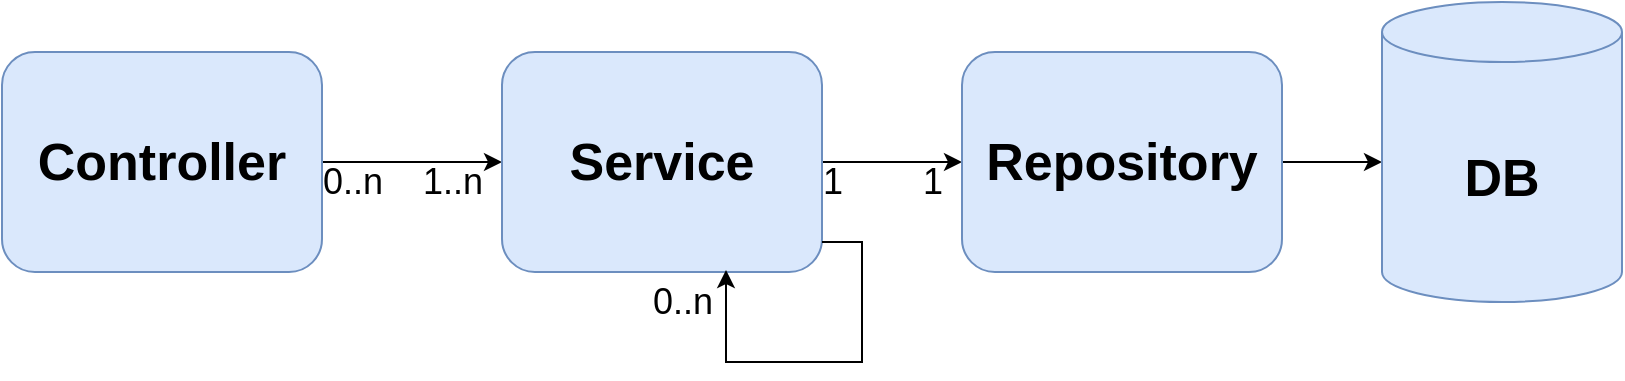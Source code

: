 <mxfile version="14.1.8" type="device"><diagram id="7ECl_tCI1dtWUh7KZi37" name="Page-1"><mxGraphModel dx="1086" dy="966" grid="1" gridSize="10" guides="1" tooltips="1" connect="1" arrows="1" fold="1" page="1" pageScale="1" pageWidth="827" pageHeight="1169" math="0" shadow="0"><root><mxCell id="0"/><mxCell id="1" parent="0"/><mxCell id="uuGXZdYkaEDf6A3hhvEM-5" style="edgeStyle=orthogonalEdgeStyle;rounded=0;orthogonalLoop=1;jettySize=auto;html=1;entryX=0;entryY=0.5;entryDx=0;entryDy=0;" edge="1" parent="1" source="uuGXZdYkaEDf6A3hhvEM-1" target="uuGXZdYkaEDf6A3hhvEM-2"><mxGeometry relative="1" as="geometry"/></mxCell><mxCell id="uuGXZdYkaEDf6A3hhvEM-1" value="Controller" style="rounded=1;whiteSpace=wrap;html=1;fillColor=#dae8fc;strokeColor=#6c8ebf;fontSize=26;fontStyle=1" vertex="1" parent="1"><mxGeometry x="10" y="45" width="160" height="110" as="geometry"/></mxCell><mxCell id="uuGXZdYkaEDf6A3hhvEM-7" style="edgeStyle=orthogonalEdgeStyle;rounded=0;orthogonalLoop=1;jettySize=auto;html=1;" edge="1" parent="1" source="uuGXZdYkaEDf6A3hhvEM-2" target="uuGXZdYkaEDf6A3hhvEM-3"><mxGeometry relative="1" as="geometry"><Array as="points"><mxPoint x="390" y="60"/><mxPoint x="390" y="60"/></Array></mxGeometry></mxCell><mxCell id="uuGXZdYkaEDf6A3hhvEM-2" value="Service" style="rounded=1;whiteSpace=wrap;html=1;fillColor=#dae8fc;strokeColor=#6c8ebf;fontSize=26;fontStyle=1" vertex="1" parent="1"><mxGeometry x="260" y="45" width="160" height="110" as="geometry"/></mxCell><mxCell id="uuGXZdYkaEDf6A3hhvEM-11" style="edgeStyle=orthogonalEdgeStyle;rounded=0;orthogonalLoop=1;jettySize=auto;html=1;" edge="1" parent="1" source="uuGXZdYkaEDf6A3hhvEM-3" target="uuGXZdYkaEDf6A3hhvEM-4"><mxGeometry relative="1" as="geometry"><Array as="points"><mxPoint x="680" y="100"/><mxPoint x="680" y="100"/></Array></mxGeometry></mxCell><mxCell id="uuGXZdYkaEDf6A3hhvEM-3" value="Repository" style="rounded=1;whiteSpace=wrap;html=1;fillColor=#dae8fc;strokeColor=#6c8ebf;fontSize=26;fontStyle=1;" vertex="1" parent="1"><mxGeometry x="490" y="45" width="160" height="110" as="geometry"/></mxCell><mxCell id="uuGXZdYkaEDf6A3hhvEM-4" value="DB" style="shape=cylinder3;whiteSpace=wrap;html=1;boundedLbl=1;backgroundOutline=1;size=15;fillColor=#dae8fc;strokeColor=#6c8ebf;fontSize=26;fontStyle=1" vertex="1" parent="1"><mxGeometry x="700" y="20" width="120" height="150" as="geometry"/></mxCell><mxCell id="uuGXZdYkaEDf6A3hhvEM-6" value="1..n" style="text;html=1;align=center;verticalAlign=middle;resizable=0;points=[];autosize=1;fontSize=18;" vertex="1" parent="1"><mxGeometry x="210" y="95" width="50" height="30" as="geometry"/></mxCell><mxCell id="uuGXZdYkaEDf6A3hhvEM-8" value="1" style="text;html=1;align=center;verticalAlign=middle;resizable=0;points=[];autosize=1;fontSize=18;" vertex="1" parent="1"><mxGeometry x="460" y="95" width="30" height="30" as="geometry"/></mxCell><mxCell id="uuGXZdYkaEDf6A3hhvEM-9" style="edgeStyle=orthogonalEdgeStyle;rounded=0;orthogonalLoop=1;jettySize=auto;html=1;entryX=0.7;entryY=0.991;entryDx=0;entryDy=0;entryPerimeter=0;exitX=1;exitY=0.864;exitDx=0;exitDy=0;exitPerimeter=0;" edge="1" parent="1" source="uuGXZdYkaEDf6A3hhvEM-2" target="uuGXZdYkaEDf6A3hhvEM-2"><mxGeometry relative="1" as="geometry"><mxPoint x="360" y="80" as="sourcePoint"/><Array as="points"><mxPoint x="440" y="140"/><mxPoint x="440" y="200"/><mxPoint x="372" y="200"/></Array></mxGeometry></mxCell><mxCell id="uuGXZdYkaEDf6A3hhvEM-10" value="0..n" style="text;html=1;align=center;verticalAlign=middle;resizable=0;points=[];autosize=1;fontSize=18;" vertex="1" parent="1"><mxGeometry x="325" y="155" width="50" height="30" as="geometry"/></mxCell><mxCell id="uuGXZdYkaEDf6A3hhvEM-14" value="1" style="text;html=1;align=center;verticalAlign=middle;resizable=0;points=[];autosize=1;fontSize=18;" vertex="1" parent="1"><mxGeometry x="410" y="95" width="30" height="30" as="geometry"/></mxCell><mxCell id="uuGXZdYkaEDf6A3hhvEM-15" value="0..n" style="text;html=1;align=center;verticalAlign=middle;resizable=0;points=[];autosize=1;fontSize=18;" vertex="1" parent="1"><mxGeometry x="160" y="95" width="50" height="30" as="geometry"/></mxCell></root></mxGraphModel></diagram></mxfile>